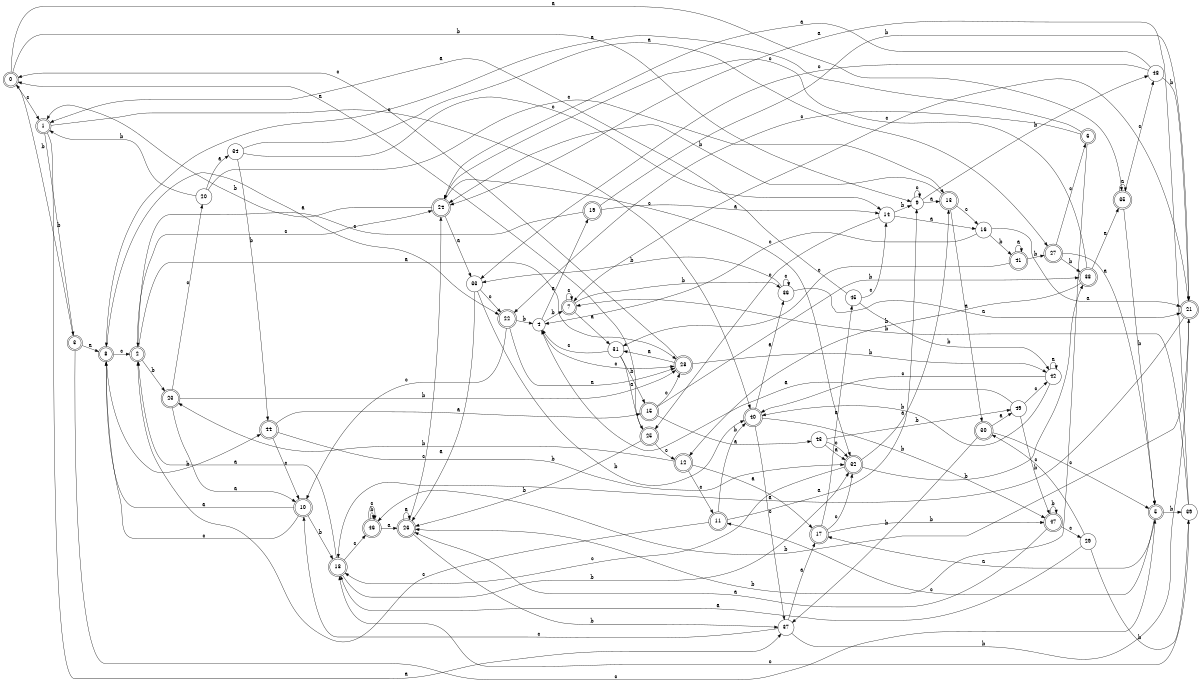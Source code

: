 digraph n40_9 {
__start0 [label="" shape="none"];

rankdir=LR;
size="8,5";

s0 [style="rounded,filled", color="black", fillcolor="white" shape="doublecircle", label="0"];
s1 [style="rounded,filled", color="black", fillcolor="white" shape="doublecircle", label="1"];
s2 [style="rounded,filled", color="black", fillcolor="white" shape="doublecircle", label="2"];
s3 [style="rounded,filled", color="black", fillcolor="white" shape="doublecircle", label="3"];
s4 [style="filled", color="black", fillcolor="white" shape="circle", label="4"];
s5 [style="rounded,filled", color="black", fillcolor="white" shape="doublecircle", label="5"];
s6 [style="rounded,filled", color="black", fillcolor="white" shape="doublecircle", label="6"];
s7 [style="rounded,filled", color="black", fillcolor="white" shape="doublecircle", label="7"];
s8 [style="rounded,filled", color="black", fillcolor="white" shape="doublecircle", label="8"];
s9 [style="filled", color="black", fillcolor="white" shape="circle", label="9"];
s10 [style="rounded,filled", color="black", fillcolor="white" shape="doublecircle", label="10"];
s11 [style="rounded,filled", color="black", fillcolor="white" shape="doublecircle", label="11"];
s12 [style="rounded,filled", color="black", fillcolor="white" shape="doublecircle", label="12"];
s13 [style="rounded,filled", color="black", fillcolor="white" shape="doublecircle", label="13"];
s14 [style="filled", color="black", fillcolor="white" shape="circle", label="14"];
s15 [style="rounded,filled", color="black", fillcolor="white" shape="doublecircle", label="15"];
s16 [style="filled", color="black", fillcolor="white" shape="circle", label="16"];
s17 [style="rounded,filled", color="black", fillcolor="white" shape="doublecircle", label="17"];
s18 [style="rounded,filled", color="black", fillcolor="white" shape="doublecircle", label="18"];
s19 [style="rounded,filled", color="black", fillcolor="white" shape="doublecircle", label="19"];
s20 [style="filled", color="black", fillcolor="white" shape="circle", label="20"];
s21 [style="rounded,filled", color="black", fillcolor="white" shape="doublecircle", label="21"];
s22 [style="rounded,filled", color="black", fillcolor="white" shape="doublecircle", label="22"];
s23 [style="rounded,filled", color="black", fillcolor="white" shape="doublecircle", label="23"];
s24 [style="rounded,filled", color="black", fillcolor="white" shape="doublecircle", label="24"];
s25 [style="rounded,filled", color="black", fillcolor="white" shape="doublecircle", label="25"];
s26 [style="rounded,filled", color="black", fillcolor="white" shape="doublecircle", label="26"];
s27 [style="rounded,filled", color="black", fillcolor="white" shape="doublecircle", label="27"];
s28 [style="rounded,filled", color="black", fillcolor="white" shape="doublecircle", label="28"];
s29 [style="filled", color="black", fillcolor="white" shape="circle", label="29"];
s30 [style="rounded,filled", color="black", fillcolor="white" shape="doublecircle", label="30"];
s31 [style="filled", color="black", fillcolor="white" shape="circle", label="31"];
s32 [style="rounded,filled", color="black", fillcolor="white" shape="doublecircle", label="32"];
s33 [style="filled", color="black", fillcolor="white" shape="circle", label="33"];
s34 [style="filled", color="black", fillcolor="white" shape="circle", label="34"];
s35 [style="rounded,filled", color="black", fillcolor="white" shape="doublecircle", label="35"];
s36 [style="filled", color="black", fillcolor="white" shape="circle", label="36"];
s37 [style="filled", color="black", fillcolor="white" shape="circle", label="37"];
s38 [style="rounded,filled", color="black", fillcolor="white" shape="doublecircle", label="38"];
s39 [style="filled", color="black", fillcolor="white" shape="circle", label="39"];
s40 [style="rounded,filled", color="black", fillcolor="white" shape="doublecircle", label="40"];
s41 [style="rounded,filled", color="black", fillcolor="white" shape="doublecircle", label="41"];
s42 [style="filled", color="black", fillcolor="white" shape="circle", label="42"];
s43 [style="filled", color="black", fillcolor="white" shape="circle", label="43"];
s44 [style="rounded,filled", color="black", fillcolor="white" shape="doublecircle", label="44"];
s45 [style="filled", color="black", fillcolor="white" shape="circle", label="45"];
s46 [style="rounded,filled", color="black", fillcolor="white" shape="doublecircle", label="46"];
s47 [style="rounded,filled", color="black", fillcolor="white" shape="doublecircle", label="47"];
s48 [style="filled", color="black", fillcolor="white" shape="circle", label="48"];
s49 [style="filled", color="black", fillcolor="white" shape="circle", label="49"];
s0 -> s35 [label="a"];
s0 -> s9 [label="b"];
s0 -> s1 [label="c"];
s1 -> s37 [label="a"];
s1 -> s3 [label="b"];
s1 -> s40 [label="c"];
s2 -> s28 [label="a"];
s2 -> s23 [label="b"];
s2 -> s24 [label="c"];
s3 -> s8 [label="a"];
s3 -> s0 [label="b"];
s3 -> s5 [label="c"];
s4 -> s19 [label="a"];
s4 -> s7 [label="b"];
s4 -> s28 [label="c"];
s5 -> s17 [label="a"];
s5 -> s39 [label="b"];
s5 -> s11 [label="c"];
s6 -> s8 [label="a"];
s6 -> s26 [label="b"];
s6 -> s22 [label="c"];
s7 -> s31 [label="a"];
s7 -> s36 [label="b"];
s7 -> s7 [label="c"];
s8 -> s22 [label="a"];
s8 -> s44 [label="b"];
s8 -> s2 [label="c"];
s9 -> s13 [label="a"];
s9 -> s48 [label="b"];
s9 -> s9 [label="c"];
s10 -> s8 [label="a"];
s10 -> s18 [label="b"];
s10 -> s8 [label="c"];
s11 -> s9 [label="a"];
s11 -> s40 [label="b"];
s11 -> s2 [label="c"];
s12 -> s17 [label="a"];
s12 -> s23 [label="b"];
s12 -> s11 [label="c"];
s13 -> s30 [label="a"];
s13 -> s24 [label="b"];
s13 -> s16 [label="c"];
s14 -> s16 [label="a"];
s14 -> s9 [label="b"];
s14 -> s25 [label="c"];
s15 -> s43 [label="a"];
s15 -> s38 [label="b"];
s15 -> s28 [label="c"];
s16 -> s21 [label="a"];
s16 -> s41 [label="b"];
s16 -> s4 [label="c"];
s17 -> s45 [label="a"];
s17 -> s47 [label="b"];
s17 -> s32 [label="c"];
s18 -> s2 [label="a"];
s18 -> s32 [label="b"];
s18 -> s46 [label="c"];
s19 -> s14 [label="a"];
s19 -> s21 [label="b"];
s19 -> s2 [label="c"];
s20 -> s34 [label="a"];
s20 -> s1 [label="b"];
s20 -> s13 [label="c"];
s21 -> s18 [label="a"];
s21 -> s46 [label="b"];
s21 -> s7 [label="c"];
s22 -> s28 [label="a"];
s22 -> s4 [label="b"];
s22 -> s10 [label="c"];
s23 -> s10 [label="a"];
s23 -> s28 [label="b"];
s23 -> s20 [label="c"];
s24 -> s33 [label="a"];
s24 -> s1 [label="b"];
s24 -> s32 [label="c"];
s25 -> s0 [label="a"];
s25 -> s26 [label="b"];
s25 -> s12 [label="c"];
s26 -> s26 [label="a"];
s26 -> s37 [label="b"];
s26 -> s24 [label="c"];
s27 -> s5 [label="a"];
s27 -> s38 [label="b"];
s27 -> s6 [label="c"];
s28 -> s31 [label="a"];
s28 -> s42 [label="b"];
s28 -> s0 [label="c"];
s29 -> s18 [label="a"];
s29 -> s39 [label="b"];
s29 -> s30 [label="c"];
s30 -> s49 [label="a"];
s30 -> s37 [label="b"];
s30 -> s5 [label="c"];
s31 -> s25 [label="a"];
s31 -> s15 [label="b"];
s31 -> s4 [label="c"];
s32 -> s13 [label="a"];
s32 -> s38 [label="b"];
s32 -> s18 [label="c"];
s33 -> s26 [label="a"];
s33 -> s40 [label="b"];
s33 -> s22 [label="c"];
s34 -> s27 [label="a"];
s34 -> s44 [label="b"];
s34 -> s14 [label="c"];
s35 -> s35 [label="a"];
s35 -> s5 [label="b"];
s35 -> s48 [label="c"];
s36 -> s21 [label="a"];
s36 -> s33 [label="b"];
s36 -> s36 [label="c"];
s37 -> s17 [label="a"];
s37 -> s21 [label="b"];
s37 -> s10 [label="c"];
s38 -> s35 [label="a"];
s38 -> s12 [label="b"];
s38 -> s24 [label="c"];
s39 -> s24 [label="a"];
s39 -> s7 [label="b"];
s39 -> s18 [label="c"];
s40 -> s36 [label="a"];
s40 -> s47 [label="b"];
s40 -> s37 [label="c"];
s41 -> s41 [label="a"];
s41 -> s27 [label="b"];
s41 -> s31 [label="c"];
s42 -> s42 [label="a"];
s42 -> s40 [label="b"];
s42 -> s40 [label="c"];
s43 -> s32 [label="a"];
s43 -> s49 [label="b"];
s43 -> s32 [label="c"];
s44 -> s15 [label="a"];
s44 -> s32 [label="b"];
s44 -> s10 [label="c"];
s45 -> s1 [label="a"];
s45 -> s42 [label="b"];
s45 -> s14 [label="c"];
s46 -> s26 [label="a"];
s46 -> s46 [label="b"];
s46 -> s46 [label="c"];
s47 -> s26 [label="a"];
s47 -> s47 [label="b"];
s47 -> s29 [label="c"];
s48 -> s24 [label="a"];
s48 -> s21 [label="b"];
s48 -> s33 [label="c"];
s49 -> s4 [label="a"];
s49 -> s47 [label="b"];
s49 -> s42 [label="c"];

}